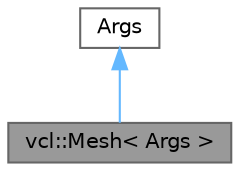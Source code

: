 digraph "vcl::Mesh&lt; Args &gt;"
{
 // LATEX_PDF_SIZE
  bgcolor="transparent";
  edge [fontname=Helvetica,fontsize=10,labelfontname=Helvetica,labelfontsize=10];
  node [fontname=Helvetica,fontsize=10,shape=box,height=0.2,width=0.4];
  Node1 [label="vcl::Mesh\< Args \>",height=0.2,width=0.4,color="gray40", fillcolor="grey60", style="filled", fontcolor="black",tooltip="The Mesh class represents a generic 3D mesh. A mesh is composed of a generic number of containers of ..."];
  Node2 -> Node1 [dir="back",color="steelblue1",style="solid"];
  Node2 [label="Args",height=0.2,width=0.4,color="gray40", fillcolor="white", style="filled",tooltip=" "];
}
